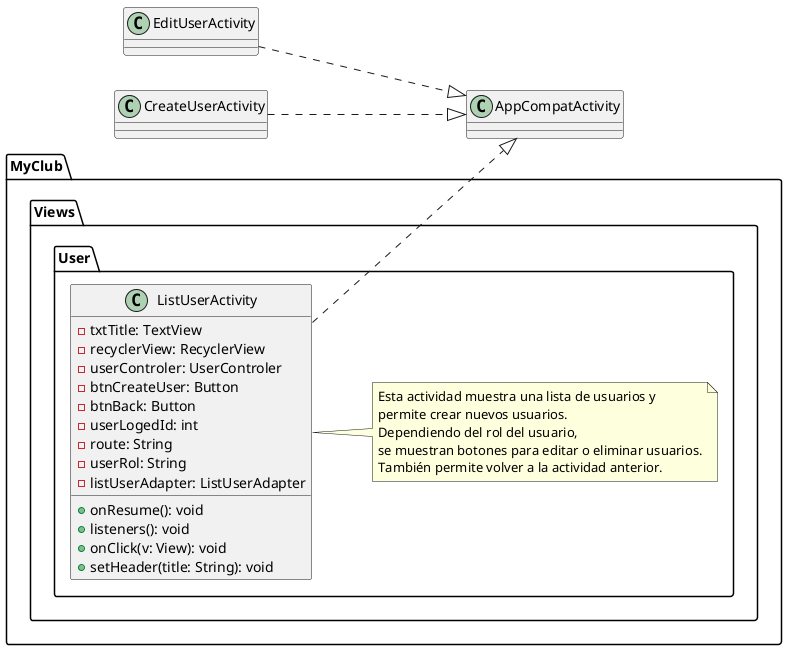 @startuml
left to right direction


package "MyClub.Views.User"{

    class CreateUserActivity {
        - userName: EditText
        - firstSurname: EditText
        - secondSurname: EditText
        - category: EditText
        - phoneNumber: EditText
        - email: EditText
        - weight: EditText
        - height: EditText
        - dayOfBirth: EditText
        - password: EditText
        - txtWeight: TextView
        - txtHeight: TextView
        - txtDayOfBirth: TextView
        - txtCategory: TextView
        - createUserTitle: TextView
        - btnSaveChanges: Button
        - btnStart: Button
        - btnBack: Button
        - checkBox_show_passwor: CheckBox
        - userRol: String
        - userRolApi: String
        - intent: Intent
        - dialogWindows: DialogWindows
        - userController: UserControler
        - sdf: SimpleDateFormat
        + onCreate(savedInstanceState: Bundle): void
        + initializeViews(): void
        + changeHeader(userRolApi: String): void
        + listeners(): void
        + setUser(): boolean
        + hideFields(userRolApi: String): void
        + onClick(v: View): void
        + getUser(): User
    }

    note right of MyClub.Views.User.CreateUserActivity
        Esta actividad permite a los usuarios crear un
        nuevo perfil en la aplicación. Dependiendo
        del tipo de usuario, se mostrarán diferentes
        campos en el formulario. Se pueden crear perfiles
        de directivos, entrenadores y atletas. El usuario puede
        ingresar información personal como nombre, apellidos,
        número de teléfono, correo electrónico, peso, altura,
        fecha de nacimiento y contraseña.
    end note

package "MyClub.Views.User" {

    class EditUserActivity {
        - userName: EditText
        - firstSurname: EditText
        - secondSurname: EditText
        - category: EditText
        - phoneNumber: EditText
        - email: EditText
        - weight: EditText
        - height: EditText
        - dayOfBirth: EditText
        - password: EditText
        - txtWeight: TextView
        - txtHeight: TextView
        - txtDayOfBirth: TextView
        - txtCategory: TextView
        - btnSaveChanges: Button
        - btnStart: Button
        - btnBack: Button
        - checkBox_show_password: CheckBox
        - user: User
        - userControler: UserControler
        - intent: Intent
        - originalValues: String[]
        - sdf: SimpleDateFormat
        - dialogWindows: DialogWindows
        - userRol: String
        - userApiService: String
        + onResume(): void
        + initializeViews(): void
        + hideFields(): void
        + hideFieldsEntrenador(): void
        + fillFields(user: User): void
        + listeners(): void
        + onClick(v: View): void
        + saveOriginalValues(user: User): void
        + getEditTextValue(index: int): String
        + anyFieldChanged(): boolean
    }

    note right of MyClub.Views.User.EditUserActivity
        Esta actividad permite editar la información de un usuario.
        Dependiendo del rol del usuario,
        ciertos campos pueden estar ocultos.
        Los cambios en la información del usuario se guardan
        y se actualizan en la base de datos cuando se
        presiona el botón de guardar cambios. Se muestra un mensaje de
        confirmación antes de guardar los cambios. También se
        proporciona la funcionalidad para mostrar u ocultar la contraseña.
    end note
    @startuml
    left to right direction

    package "MyClub.Views.User" {

        class ListUserActivity {
            - txtTitle: TextView
            - recyclerView: RecyclerView
            - userControler: UserControler
            - btnCreateUser: Button
            - btnBack: Button
            - userLogedId: int
            - route: String
            - userRol: String
            - listUserAdapter: ListUserAdapter
            + onResume(): void
            + listeners(): void
            + onClick(v: View): void
            + setHeader(title: String): void
        }

        note right of MyClub.Views.User.ListUserActivity
            Esta actividad muestra una lista de usuarios y
            permite crear nuevos usuarios.
            Dependiendo del rol del usuario,
            se muestran botones para editar o eliminar usuarios.
            También permite volver a la actividad anterior.
        end note

    }

ListUserActivity ..|> AppCompatActivity
EditUserActivity ..|> AppCompatActivity
CreateUserActivity ..|> AppCompatActivity

    @enduml


